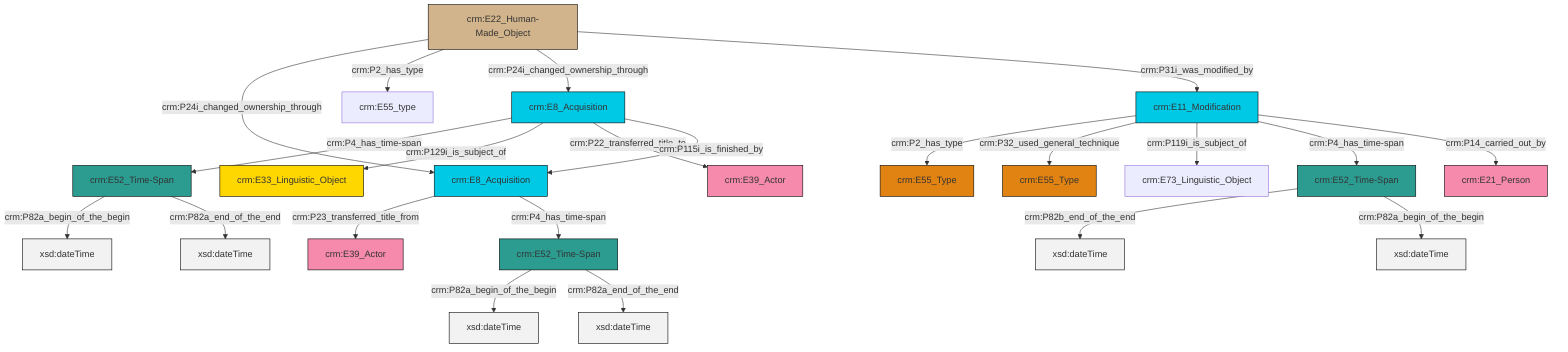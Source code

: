 graph TD
classDef Literal fill:#f2f2f2,stroke:#000000;
classDef CRM_Entity fill:#FFFFFF,stroke:#000000;
classDef Temporal_Entity fill:#00C9E6, stroke:#000000;
classDef Type fill:#E18312, stroke:#000000;
classDef Time-Span fill:#2C9C91, stroke:#000000;
classDef Appellation fill:#FFEB7F, stroke:#000000;
classDef Place fill:#008836, stroke:#000000;
classDef Persistent_Item fill:#B266B2, stroke:#000000;
classDef Conceptual_Object fill:#FFD700, stroke:#000000;
classDef Physical_Thing fill:#D2B48C, stroke:#000000;
classDef Actor fill:#f58aad, stroke:#000000;
classDef PC_Classes fill:#4ce600, stroke:#000000;
classDef Multi fill:#cccccc,stroke:#000000;

2["crm:E8_Acquisition"]:::Temporal_Entity -->|crm:P23_transferred_title_from| 3["crm:E39_Actor"]:::Actor
10["crm:E11_Modification"]:::Temporal_Entity -->|crm:P2_has_type| 8["crm:E55_Type"]:::Type
10["crm:E11_Modification"]:::Temporal_Entity -->|crm:P32_used_general_technique| 13["crm:E55_Type"]:::Type
6["crm:E52_Time-Span"]:::Time-Span -->|crm:P82a_begin_of_the_begin| 15[xsd:dateTime]:::Literal
16["crm:E8_Acquisition"]:::Temporal_Entity -->|crm:P4_has_time-span| 6["crm:E52_Time-Span"]:::Time-Span
27["crm:E52_Time-Span"]:::Time-Span -->|crm:P82b_end_of_the_end| 28[xsd:dateTime]:::Literal
10["crm:E11_Modification"]:::Temporal_Entity -->|crm:P119i_is_subject_of| 4["crm:E73_Linguistic_Object"]:::Default
27["crm:E52_Time-Span"]:::Time-Span -->|crm:P82a_begin_of_the_begin| 30[xsd:dateTime]:::Literal
2["crm:E8_Acquisition"]:::Temporal_Entity -->|crm:P4_has_time-span| 18["crm:E52_Time-Span"]:::Time-Span
11["crm:E22_Human-Made_Object"]:::Physical_Thing -->|crm:P24i_changed_ownership_through| 2["crm:E8_Acquisition"]:::Temporal_Entity
11["crm:E22_Human-Made_Object"]:::Physical_Thing -->|crm:P2_has_type| 21["crm:E55_type"]:::Default
11["crm:E22_Human-Made_Object"]:::Physical_Thing -->|crm:P24i_changed_ownership_through| 16["crm:E8_Acquisition"]:::Temporal_Entity
11["crm:E22_Human-Made_Object"]:::Physical_Thing -->|crm:P31i_was_modified_by| 10["crm:E11_Modification"]:::Temporal_Entity
16["crm:E8_Acquisition"]:::Temporal_Entity -->|crm:P129i_is_subject_of| 0["crm:E33_Linguistic_Object"]:::Conceptual_Object
16["crm:E8_Acquisition"]:::Temporal_Entity -->|crm:P22_transferred_title_to| 25["crm:E39_Actor"]:::Actor
10["crm:E11_Modification"]:::Temporal_Entity -->|crm:P4_has_time-span| 27["crm:E52_Time-Span"]:::Time-Span
18["crm:E52_Time-Span"]:::Time-Span -->|crm:P82a_begin_of_the_begin| 33[xsd:dateTime]:::Literal
18["crm:E52_Time-Span"]:::Time-Span -->|crm:P82a_end_of_the_end| 34[xsd:dateTime]:::Literal
6["crm:E52_Time-Span"]:::Time-Span -->|crm:P82a_end_of_the_end| 35[xsd:dateTime]:::Literal
10["crm:E11_Modification"]:::Temporal_Entity -->|crm:P14_carried_out_by| 23["crm:E21_Person"]:::Actor
16["crm:E8_Acquisition"]:::Temporal_Entity -->|crm:P115i_is_finished_by| 2["crm:E8_Acquisition"]:::Temporal_Entity